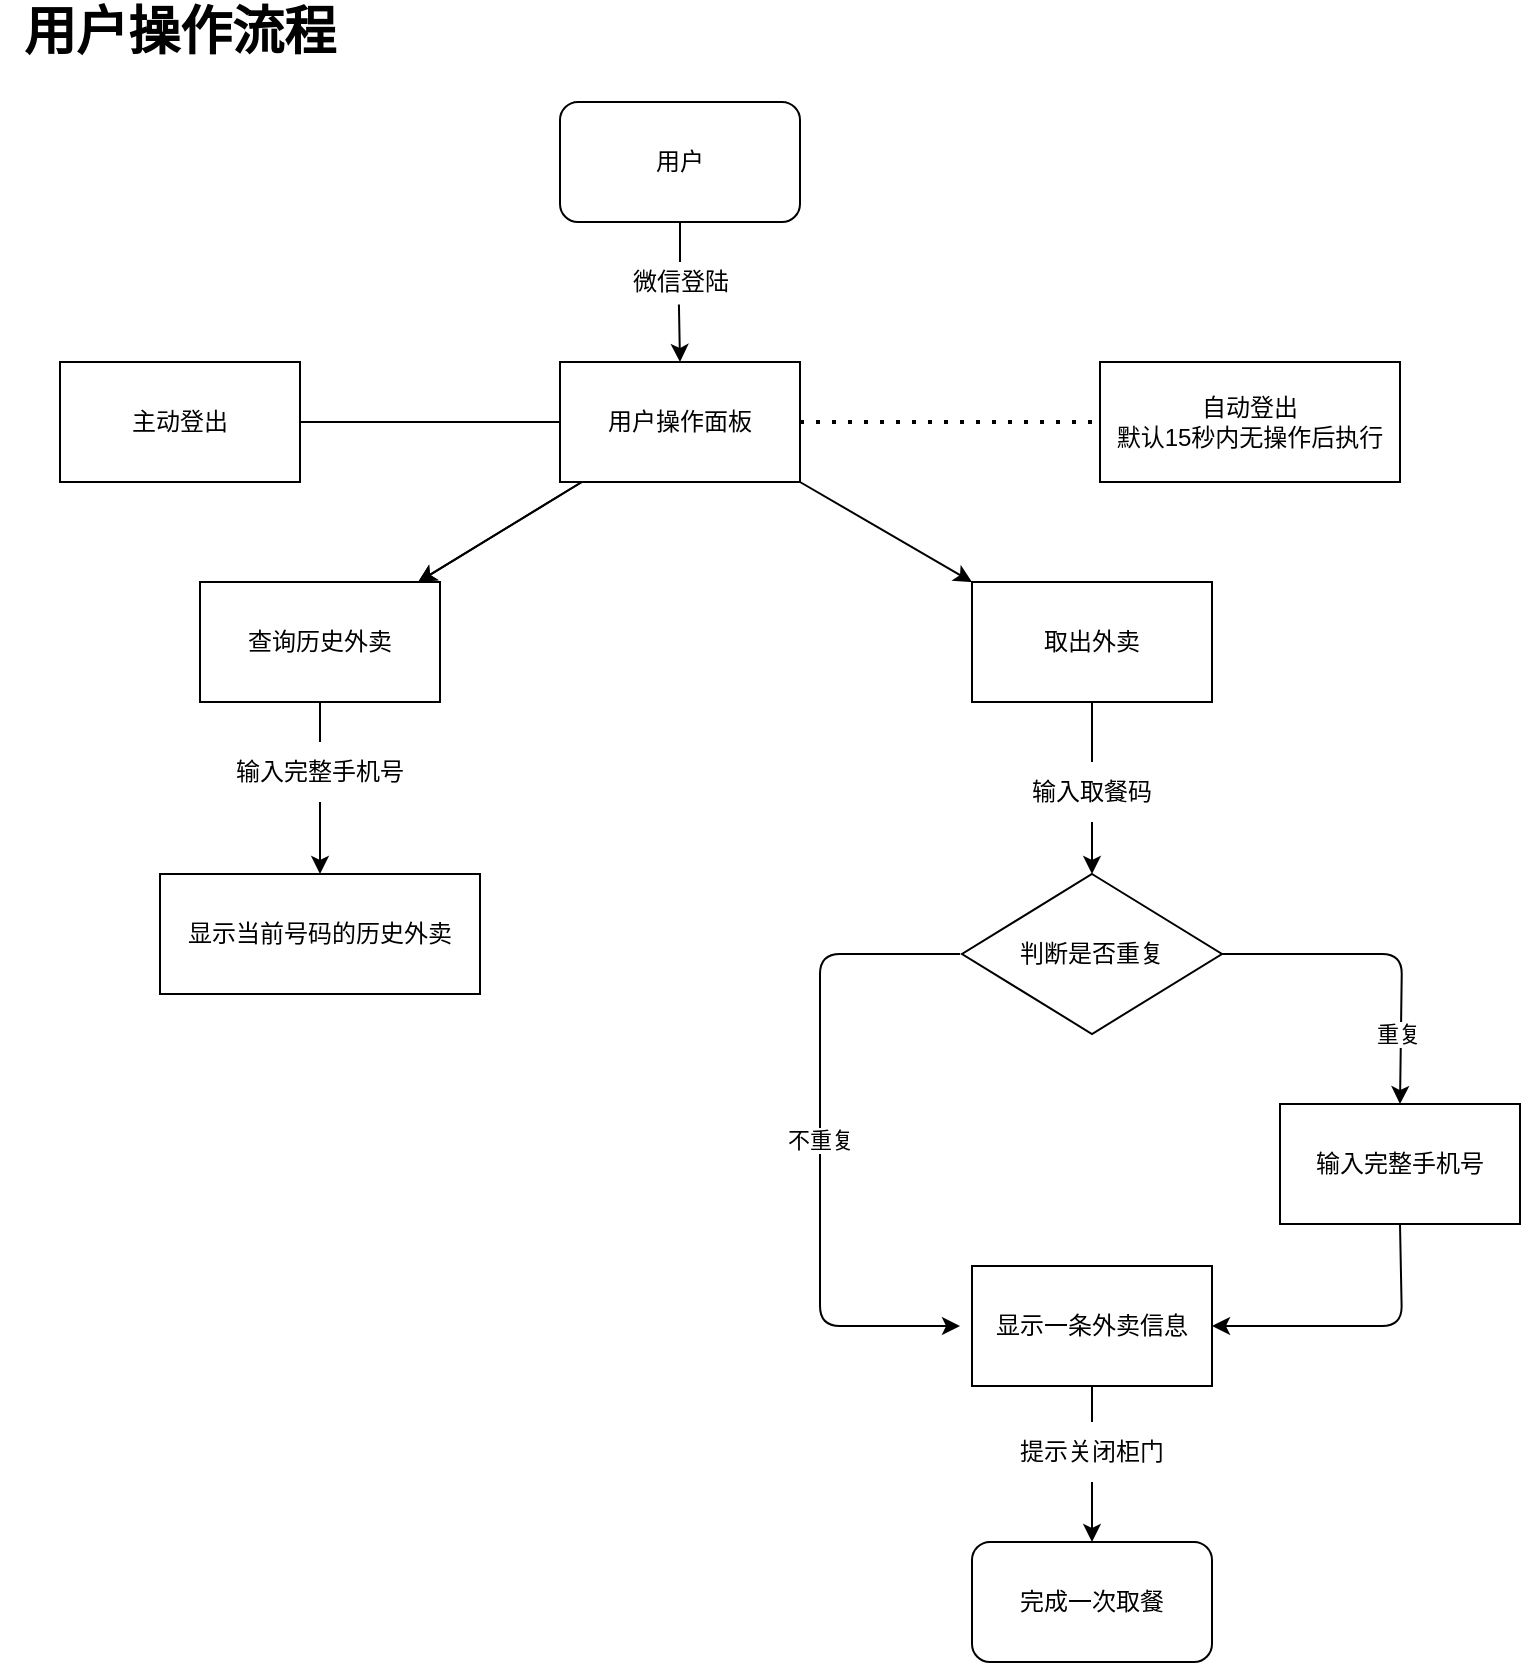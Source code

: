 <mxfile>
    <diagram id="U-nhEAABuVeOeyssQmZQ" name="第 1 页">
        <mxGraphModel dx="1255" dy="1031" grid="1" gridSize="10" guides="1" tooltips="1" connect="1" arrows="1" fold="1" page="1" pageScale="1" pageWidth="827" pageHeight="1169" math="0" shadow="0">
            <root>
                <mxCell id="0"/>
                <mxCell id="1" parent="0"/>
                <mxCell id="23" value="" style="edgeStyle=none;html=1;" parent="1" source="20" target="22" edge="1">
                    <mxGeometry relative="1" as="geometry"/>
                </mxCell>
                <mxCell id="24" value="" style="edgeStyle=none;html=1;" parent="1" source="20" target="22" edge="1">
                    <mxGeometry relative="1" as="geometry"/>
                </mxCell>
                <mxCell id="31" style="edgeStyle=none;html=1;entryX=0;entryY=0;entryDx=0;entryDy=0;exitX=1;exitY=1;exitDx=0;exitDy=0;" parent="1" source="20" target="21" edge="1">
                    <mxGeometry relative="1" as="geometry"/>
                </mxCell>
                <mxCell id="20" value="用户操作面板" style="rounded=0;whiteSpace=wrap;html=1;" parent="1" vertex="1">
                    <mxGeometry x="330" y="230" width="120" height="60" as="geometry"/>
                </mxCell>
                <mxCell id="28" style="edgeStyle=none;html=1;startArrow=none;exitX=0.5;exitY=1;exitDx=0;exitDy=0;" parent="1" source="29" target="27" edge="1">
                    <mxGeometry relative="1" as="geometry">
                        <mxPoint x="606.0" y="460" as="sourcePoint"/>
                    </mxGeometry>
                </mxCell>
                <mxCell id="21" value="取出外卖" style="rounded=0;whiteSpace=wrap;html=1;" parent="1" vertex="1">
                    <mxGeometry x="536" y="340" width="120" height="60" as="geometry"/>
                </mxCell>
                <mxCell id="77" style="edgeStyle=none;html=1;entryX=0.5;entryY=0;entryDx=0;entryDy=0;startArrow=none;" parent="1" source="78" target="76" edge="1">
                    <mxGeometry relative="1" as="geometry"/>
                </mxCell>
                <mxCell id="22" value="查询历史外卖&lt;br&gt;" style="rounded=0;whiteSpace=wrap;html=1;" parent="1" vertex="1">
                    <mxGeometry x="150" y="340" width="120" height="60" as="geometry"/>
                </mxCell>
                <mxCell id="27" value="判断是否重复" style="rhombus;whiteSpace=wrap;html=1;" parent="1" vertex="1">
                    <mxGeometry x="531" y="486" width="130" height="80" as="geometry"/>
                </mxCell>
                <mxCell id="13" value="微信登陆&lt;br&gt;" style="text;html=1;align=center;verticalAlign=middle;resizable=0;points=[];autosize=1;strokeColor=none;fillColor=none;" parent="1" vertex="1">
                    <mxGeometry x="360" y="180" width="60" height="20" as="geometry"/>
                </mxCell>
                <mxCell id="33" value="" style="edgeStyle=none;html=1;entryX=0.5;entryY=0;entryDx=0;entryDy=0;endArrow=none;exitX=0.5;exitY=1;exitDx=0;exitDy=0;" parent="1" source="74" target="13" edge="1">
                    <mxGeometry relative="1" as="geometry">
                        <mxPoint x="390" y="160" as="sourcePoint"/>
                        <mxPoint x="390.0" y="220" as="targetPoint"/>
                    </mxGeometry>
                </mxCell>
                <mxCell id="29" value="输入取餐码" style="text;html=1;strokeColor=none;fillColor=none;align=center;verticalAlign=middle;whiteSpace=wrap;rounded=0;" parent="1" vertex="1">
                    <mxGeometry x="551" y="430" width="90" height="30" as="geometry"/>
                </mxCell>
                <mxCell id="34" value="" style="edgeStyle=none;html=1;endArrow=none;" parent="1" source="21" target="29" edge="1">
                    <mxGeometry relative="1" as="geometry">
                        <mxPoint x="603.5" y="410" as="sourcePoint"/>
                        <mxPoint x="622.333" y="485.333" as="targetPoint"/>
                    </mxGeometry>
                </mxCell>
                <mxCell id="88" value="" style="edgeStyle=none;html=1;startArrow=none;" parent="1" source="49" target="87" edge="1">
                    <mxGeometry relative="1" as="geometry"/>
                </mxCell>
                <mxCell id="35" value="显示一条外卖信息" style="rounded=0;whiteSpace=wrap;html=1;" parent="1" vertex="1">
                    <mxGeometry x="536" y="682" width="120" height="60" as="geometry"/>
                </mxCell>
                <mxCell id="46" style="edgeStyle=none;html=1;entryX=1;entryY=0.5;entryDx=0;entryDy=0;exitX=0.5;exitY=1;exitDx=0;exitDy=0;" parent="1" source="36" target="35" edge="1">
                    <mxGeometry relative="1" as="geometry">
                        <mxPoint x="751" y="667" as="sourcePoint"/>
                        <Array as="points">
                            <mxPoint x="751" y="712"/>
                        </Array>
                    </mxGeometry>
                </mxCell>
                <mxCell id="36" value="输入完整手机号" style="rounded=0;whiteSpace=wrap;html=1;" parent="1" vertex="1">
                    <mxGeometry x="690" y="601" width="120" height="60" as="geometry"/>
                </mxCell>
                <mxCell id="52" value="" style="endArrow=none;dashed=1;html=1;dashPattern=1 3;strokeWidth=2;entryX=0;entryY=0.5;entryDx=0;entryDy=0;exitX=1;exitY=0.5;exitDx=0;exitDy=0;" parent="1" source="20" target="53" edge="1">
                    <mxGeometry width="50" height="50" relative="1" as="geometry">
                        <mxPoint x="450" y="250" as="sourcePoint"/>
                        <mxPoint x="570" y="180" as="targetPoint"/>
                    </mxGeometry>
                </mxCell>
                <mxCell id="53" value="自动登出&lt;br&gt;&lt;span style=&quot;text-align: left&quot;&gt;默认15秒内无操作后执行&lt;/span&gt;" style="rounded=0;whiteSpace=wrap;html=1;" parent="1" vertex="1">
                    <mxGeometry x="600" y="230" width="150" height="60" as="geometry"/>
                </mxCell>
                <mxCell id="68" value="" style="endArrow=classic;html=1;exitX=0;exitY=0.5;exitDx=0;exitDy=0;" parent="1" edge="1">
                    <mxGeometry relative="1" as="geometry">
                        <mxPoint x="530" y="526" as="sourcePoint"/>
                        <mxPoint x="530" y="712" as="targetPoint"/>
                        <Array as="points">
                            <mxPoint x="460" y="526"/>
                            <mxPoint x="460" y="712"/>
                        </Array>
                    </mxGeometry>
                </mxCell>
                <mxCell id="69" value="不重复" style="edgeLabel;resizable=0;html=1;align=center;verticalAlign=middle;" parent="68" connectable="0" vertex="1">
                    <mxGeometry relative="1" as="geometry"/>
                </mxCell>
                <mxCell id="70" value="" style="endArrow=classic;html=1;exitX=1;exitY=0.5;exitDx=0;exitDy=0;entryX=0.5;entryY=0;entryDx=0;entryDy=0;" parent="1" source="27" target="36" edge="1">
                    <mxGeometry relative="1" as="geometry">
                        <mxPoint x="791" y="370" as="sourcePoint"/>
                        <mxPoint x="751" y="607.0" as="targetPoint"/>
                        <Array as="points">
                            <mxPoint x="751" y="526"/>
                        </Array>
                    </mxGeometry>
                </mxCell>
                <mxCell id="71" value="重复" style="edgeLabel;resizable=0;html=1;align=center;verticalAlign=middle;" parent="70" connectable="0" vertex="1">
                    <mxGeometry relative="1" as="geometry">
                        <mxPoint x="5" y="40" as="offset"/>
                    </mxGeometry>
                </mxCell>
                <mxCell id="73" value="" style="endArrow=classic;html=1;entryX=0.5;entryY=0;entryDx=0;entryDy=0;exitX=0.491;exitY=1.061;exitDx=0;exitDy=0;exitPerimeter=0;" parent="1" source="13" target="20" edge="1">
                    <mxGeometry width="50" height="50" relative="1" as="geometry">
                        <mxPoint x="400" y="210" as="sourcePoint"/>
                        <mxPoint x="420" y="170" as="targetPoint"/>
                    </mxGeometry>
                </mxCell>
                <mxCell id="74" value="用户" style="rounded=1;whiteSpace=wrap;html=1;" parent="1" vertex="1">
                    <mxGeometry x="330" y="100" width="120" height="60" as="geometry"/>
                </mxCell>
                <mxCell id="76" value="显示当前号码的历史外卖" style="rounded=0;whiteSpace=wrap;html=1;" parent="1" vertex="1">
                    <mxGeometry x="130" y="486" width="160" height="60" as="geometry"/>
                </mxCell>
                <mxCell id="78" value="输入完整手机号" style="text;html=1;strokeColor=none;fillColor=none;align=center;verticalAlign=middle;whiteSpace=wrap;rounded=0;" parent="1" vertex="1">
                    <mxGeometry x="155" y="420" width="110" height="30" as="geometry"/>
                </mxCell>
                <mxCell id="79" value="" style="edgeStyle=none;html=1;entryX=0.5;entryY=0;entryDx=0;entryDy=0;endArrow=none;" parent="1" source="22" target="78" edge="1">
                    <mxGeometry relative="1" as="geometry">
                        <mxPoint x="210" y="400" as="sourcePoint"/>
                        <mxPoint x="210" y="486" as="targetPoint"/>
                    </mxGeometry>
                </mxCell>
                <mxCell id="83" value="主动登出&lt;br&gt;" style="rounded=0;whiteSpace=wrap;html=1;" parent="1" vertex="1">
                    <mxGeometry x="80" y="230" width="120" height="60" as="geometry"/>
                </mxCell>
                <mxCell id="86" value="" style="endArrow=none;html=1;entryX=0;entryY=0.5;entryDx=0;entryDy=0;exitX=1;exitY=0.5;exitDx=0;exitDy=0;" parent="1" source="83" target="20" edge="1">
                    <mxGeometry width="50" height="50" relative="1" as="geometry">
                        <mxPoint x="240" y="300" as="sourcePoint"/>
                        <mxPoint x="290" y="250" as="targetPoint"/>
                    </mxGeometry>
                </mxCell>
                <mxCell id="87" value="&lt;span&gt;完成一次取餐&lt;/span&gt;" style="rounded=1;whiteSpace=wrap;html=1;" parent="1" vertex="1">
                    <mxGeometry x="536" y="820" width="120" height="60" as="geometry"/>
                </mxCell>
                <mxCell id="49" value="提示关闭柜门" style="text;html=1;strokeColor=none;fillColor=none;align=center;verticalAlign=middle;whiteSpace=wrap;rounded=0;" parent="1" vertex="1">
                    <mxGeometry x="551" y="760" width="90" height="30" as="geometry"/>
                </mxCell>
                <mxCell id="89" value="" style="edgeStyle=none;html=1;endArrow=none;" parent="1" source="35" target="49" edge="1">
                    <mxGeometry relative="1" as="geometry">
                        <mxPoint x="596" y="742" as="sourcePoint"/>
                        <mxPoint x="596" y="820" as="targetPoint"/>
                    </mxGeometry>
                </mxCell>
                <mxCell id="90" value="用户操作流程" style="text;html=1;strokeColor=none;fillColor=none;align=center;verticalAlign=middle;whiteSpace=wrap;rounded=0;fontStyle=1;fontSize=26;" vertex="1" parent="1">
                    <mxGeometry x="50" y="50" width="180" height="30" as="geometry"/>
                </mxCell>
            </root>
        </mxGraphModel>
    </diagram>
</mxfile>